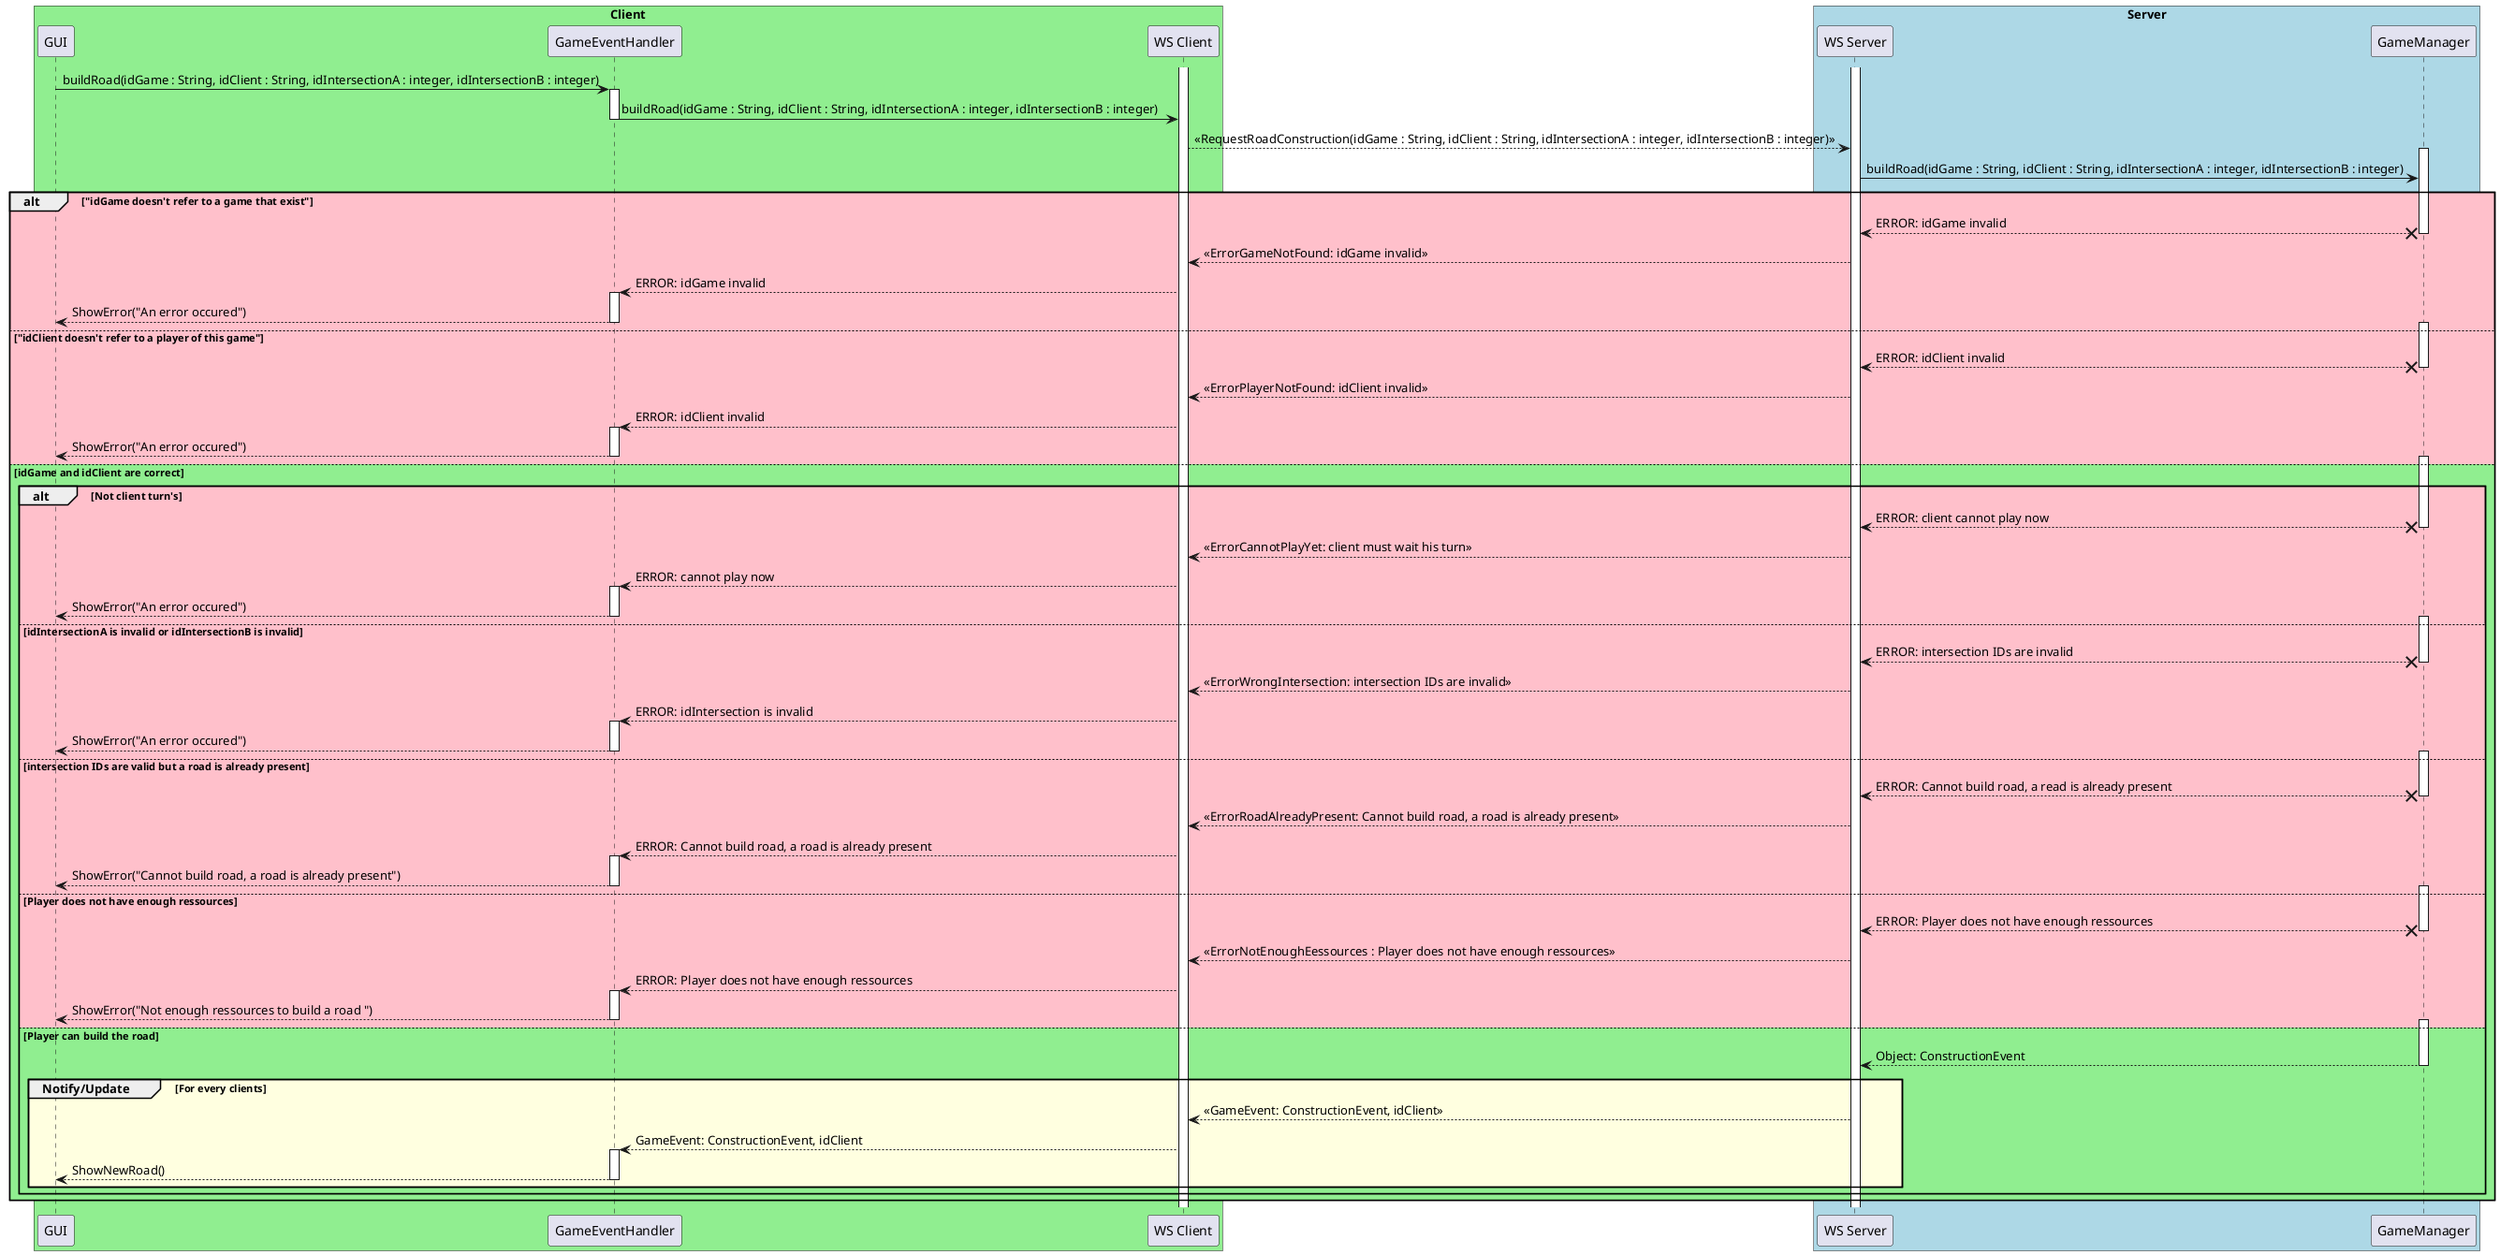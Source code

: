 @startuml


box "Client" #LightGreen
  participant "GUI" as GUI
  participant "GameEventHandler" as GameEventHandler
  participant "WS Client" as WSClient
end box

box "Server" #LightBlue
  participant "WS Server" as WSServer
  participant "GameManager" as GameManager
end box

activate WSClient
activate WSServer

GUI -> GameEventHandler : buildRoad(idGame : String, idClient : String, idIntersectionA : integer, idIntersectionB : integer)
activate GameEventHandler

GameEventHandler -> WSClient : buildRoad(idGame : String, idClient : String, idIntersectionA : integer, idIntersectionB : integer)
deactivate GameEventHandler

WSClient --> WSServer : <<RequestRoadConstruction(idGame : String, idClient : String, idIntersectionA : integer, idIntersectionB : integer)>>

activate GameManager
WSServer -> GameManager : buildRoad(idGame : String, idClient : String, idIntersectionA : integer, idIntersectionB : integer)

alt #Pink "idGame doesn't refer to a game that exist"
  GameManager x--> WSServer : ERROR: idGame invalid
  deactivate GameManager
  
  WSServer --> WSClient : <<ErrorGameNotFound: idGame invalid>>

  WSClient --> GameEventHandler : ERROR: idGame invalid
  activate GameEventHandler

  GameEventHandler --> GUI : ShowError("An error occured")
  deactivate GameEventHandler

else #Pink "idClient doesn't refer to a player of this game"
  activate GameManager

  GameManager x--> WSServer : ERROR: idClient invalid
  deactivate GameManager
  
  WSServer --> WSClient : <<ErrorPlayerNotFound: idClient invalid>>

  WSClient --> GameEventHandler : ERROR: idClient invalid
  activate GameEventHandler

  GameEventHandler --> GUI : ShowError("An error occured")
  deactivate GameEventHandler

else #LightGreen idGame and idClient are correct
  
  alt #Pink Not client turn's

    activate GameManager

    GameManager x--> WSServer : ERROR: client cannot play now
    deactivate GameManager
    
    WSServer --> WSClient : <<ErrorCannotPlayYet: client must wait his turn>>
  
    WSClient --> GameEventHandler : ERROR: cannot play now
    activate GameEventHandler
  
    GameEventHandler --> GUI : ShowError("An error occured")
    deactivate GameEventHandler
    
  else #Pink idIntersectionA is invalid or idIntersectionB is invalid

    activate GameManager

    GameManager x--> WSServer : ERROR: intersection IDs are invalid
    deactivate GameManager
    
    WSServer --> WSClient : <<ErrorWrongIntersection: intersection IDs are invalid>>
  
    WSClient --> GameEventHandler : ERROR: idIntersection is invalid
    activate GameEventHandler
  
    GameEventHandler --> GUI : ShowError("An error occured")
    deactivate GameEventHandler
    
    
  else #Pink intersection IDs are valid but a road is already present

    activate GameManager

    GameManager x--> WSServer : ERROR: Cannot build road, a read is already present
    deactivate GameManager
    
    WSServer --> WSClient : <<ErrorRoadAlreadyPresent: Cannot build road, a road is already present>>
  
    WSClient --> GameEventHandler : ERROR: Cannot build road, a road is already present
    activate GameEventHandler
  
    GameEventHandler --> GUI : ShowError("Cannot build road, a road is already present")
    deactivate GameEventHandler
    
    
  else #Pink Player does not have enough ressources 

    activate GameManager

    GameManager x--> WSServer : ERROR: Player does not have enough ressources 
    deactivate GameManager
    
    WSServer --> WSClient : <<ErrorNotEnoughEessources : Player does not have enough ressources >>
  
    WSClient --> GameEventHandler : ERROR: Player does not have enough ressources
    activate GameEventHandler
  
    GameEventHandler --> GUI : ShowError("Not enough ressources to build a road ")
    deactivate GameEventHandler
    
  else #LightGreen Player can build the road
    
    activate GameManager

    GameManager --> WSServer : Object: ConstructionEvent
    deactivate GameManager
    
    group #LightYellow Notify/Update [For every clients]
      WSServer --> WSClient : <<GameEvent: ConstructionEvent, idClient>>
      WSClient --> GameEventHandler : GameEvent: ConstructionEvent, idClient
      activate GameEventHandler
  
      GameEventHandler --> GUI : ShowNewRoad()
      deactivate GameEventHandler
    end
    
    
  end
end

@enduml